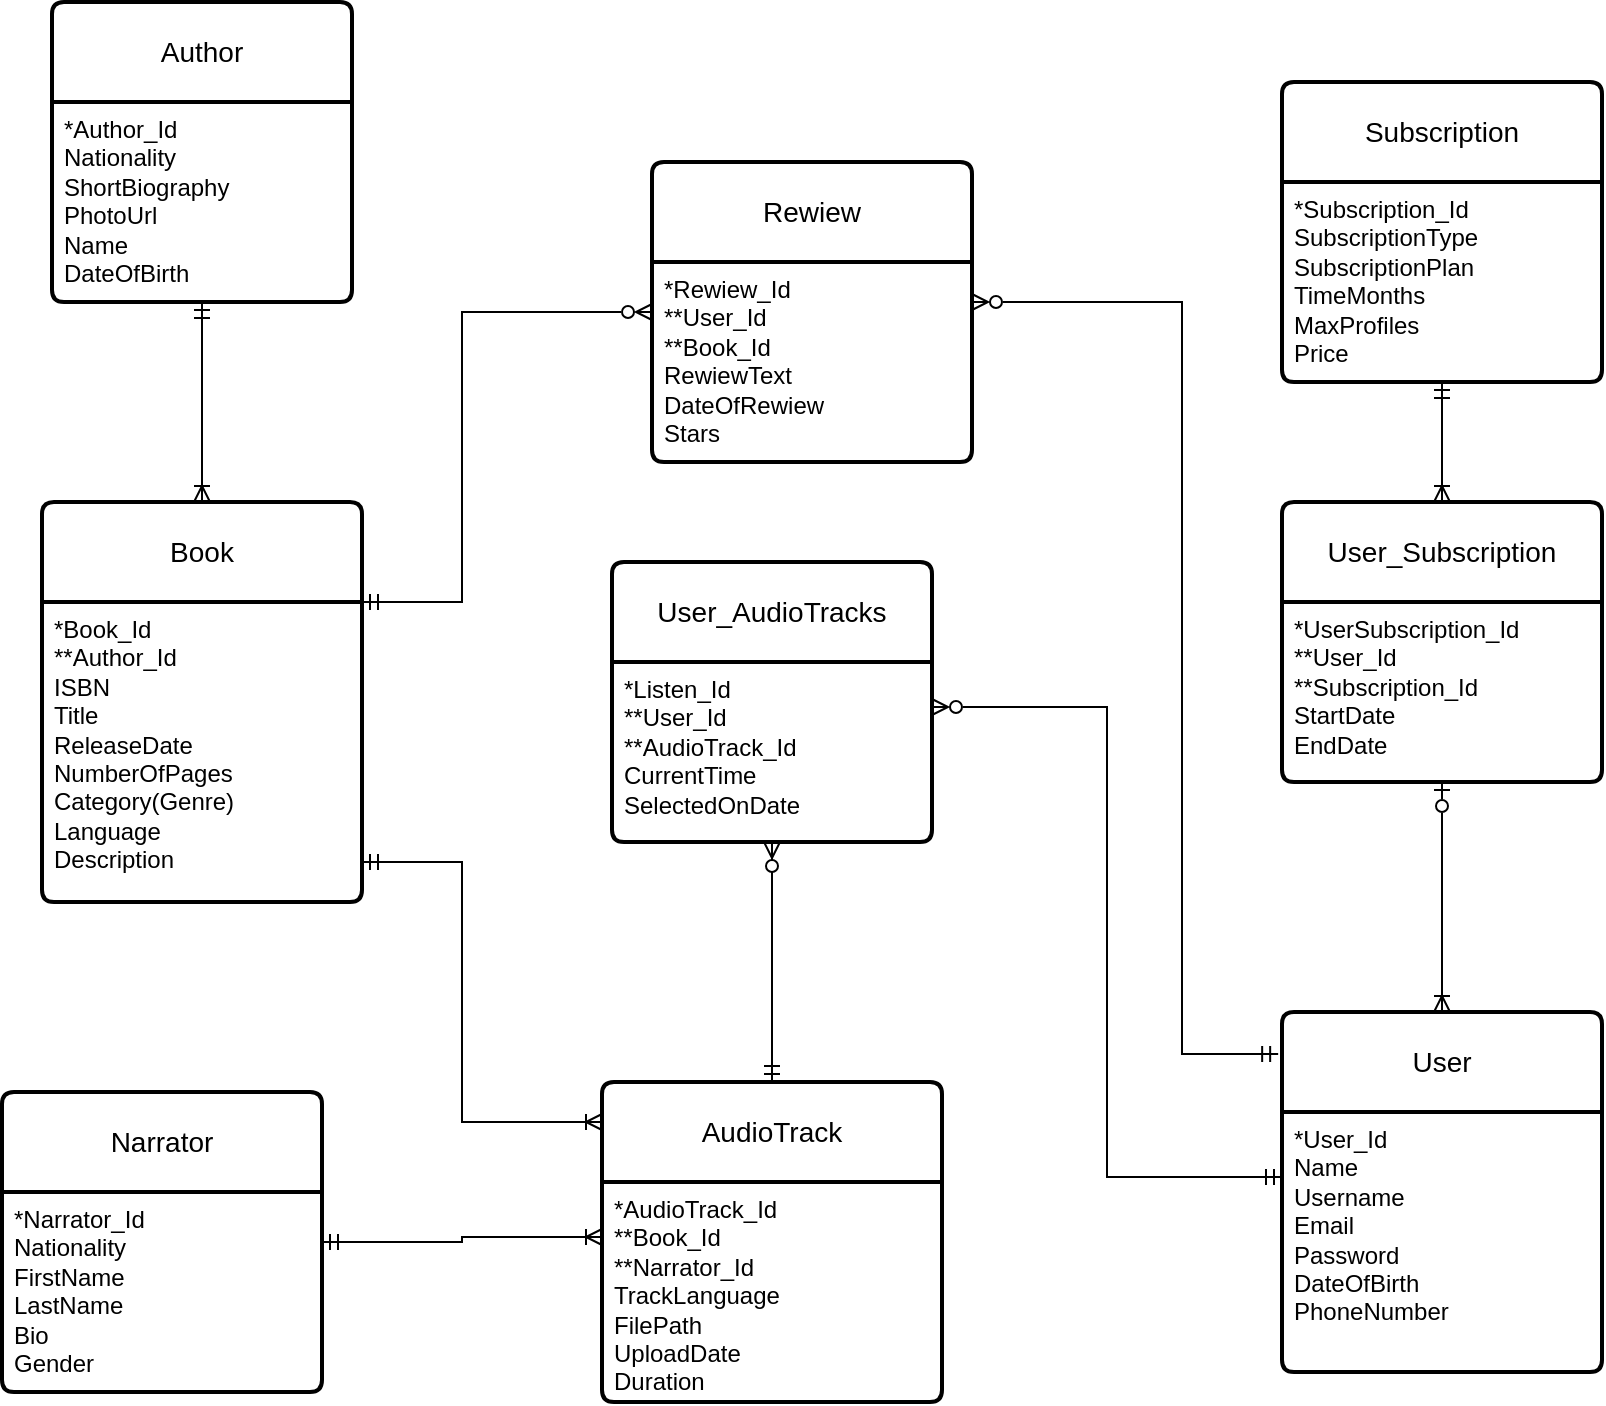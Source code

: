 <mxfile version="22.0.3" type="device">
  <diagram name="Page-1" id="L-MSN_PWyplekeUNY38Z">
    <mxGraphModel dx="1036" dy="606" grid="1" gridSize="10" guides="1" tooltips="1" connect="1" arrows="1" fold="1" page="1" pageScale="1" pageWidth="850" pageHeight="1100" math="0" shadow="0">
      <root>
        <mxCell id="0" />
        <mxCell id="1" parent="0" />
        <mxCell id="9jGU35XozbUQRFJCH212-1" value="Book" style="swimlane;childLayout=stackLayout;horizontal=1;startSize=50;horizontalStack=0;rounded=1;fontSize=14;fontStyle=0;strokeWidth=2;resizeParent=0;resizeLast=1;shadow=0;dashed=0;align=center;arcSize=4;whiteSpace=wrap;html=1;" parent="1" vertex="1">
          <mxGeometry x="40" y="260" width="160" height="200" as="geometry">
            <mxRectangle x="510" y="90" width="80" height="50" as="alternateBounds" />
          </mxGeometry>
        </mxCell>
        <mxCell id="9jGU35XozbUQRFJCH212-2" value="&lt;div&gt;*Book_Id&lt;/div&gt;&lt;div&gt;**Author_Id&lt;br&gt;&lt;/div&gt;&lt;div&gt;ISBN&lt;/div&gt;&lt;div&gt;Title&lt;/div&gt;&lt;div&gt;ReleaseDate&lt;/div&gt;&lt;div&gt;NumberOfPages&lt;/div&gt;&lt;div&gt;Category(Genre)&lt;/div&gt;&lt;div&gt;Language&lt;/div&gt;&lt;div&gt;Description&lt;br&gt;&lt;/div&gt;" style="align=left;strokeColor=none;fillColor=none;spacingLeft=4;fontSize=12;verticalAlign=top;resizable=0;rotatable=0;part=1;html=1;" parent="9jGU35XozbUQRFJCH212-1" vertex="1">
          <mxGeometry y="50" width="160" height="150" as="geometry" />
        </mxCell>
        <mxCell id="9jGU35XozbUQRFJCH212-3" value="Rewiew" style="swimlane;childLayout=stackLayout;horizontal=1;startSize=50;horizontalStack=0;rounded=1;fontSize=14;fontStyle=0;strokeWidth=2;resizeParent=0;resizeLast=1;shadow=0;dashed=0;align=center;arcSize=4;whiteSpace=wrap;html=1;" parent="1" vertex="1">
          <mxGeometry x="345" y="90" width="160" height="150" as="geometry">
            <mxRectangle x="70" y="170" width="90" height="50" as="alternateBounds" />
          </mxGeometry>
        </mxCell>
        <mxCell id="9jGU35XozbUQRFJCH212-4" value="&lt;div&gt;*Rewiew_Id&lt;/div&gt;&lt;div&gt;**User_Id&lt;/div&gt;&lt;div&gt;**Book_Id&lt;/div&gt;&lt;div&gt;RewiewText&lt;/div&gt;&lt;div&gt;DateOfRewiew&lt;/div&gt;&lt;div&gt;Stars&lt;br&gt;&lt;/div&gt;" style="align=left;strokeColor=none;fillColor=none;spacingLeft=4;fontSize=12;verticalAlign=top;resizable=0;rotatable=0;part=1;html=1;" parent="9jGU35XozbUQRFJCH212-3" vertex="1">
          <mxGeometry y="50" width="160" height="100" as="geometry" />
        </mxCell>
        <mxCell id="9jGU35XozbUQRFJCH212-5" value="Author" style="swimlane;childLayout=stackLayout;horizontal=1;startSize=50;horizontalStack=0;rounded=1;fontSize=14;fontStyle=0;strokeWidth=2;resizeParent=0;resizeLast=1;shadow=0;dashed=0;align=center;arcSize=4;whiteSpace=wrap;html=1;" parent="1" vertex="1">
          <mxGeometry x="45" y="10" width="150" height="150" as="geometry">
            <mxRectangle x="60" y="500" width="80" height="50" as="alternateBounds" />
          </mxGeometry>
        </mxCell>
        <mxCell id="9jGU35XozbUQRFJCH212-6" value="*Author_Id&lt;br&gt;Nationality&lt;br&gt;ShortBiography&lt;br&gt;PhotoUrl&lt;br&gt;Name&lt;br&gt;DateOfBirth" style="align=left;strokeColor=none;fillColor=none;spacingLeft=4;fontSize=12;verticalAlign=top;resizable=0;rotatable=0;part=1;html=1;" parent="9jGU35XozbUQRFJCH212-5" vertex="1">
          <mxGeometry y="50" width="150" height="100" as="geometry" />
        </mxCell>
        <mxCell id="9jGU35XozbUQRFJCH212-7" value="Subscription" style="swimlane;childLayout=stackLayout;horizontal=1;startSize=50;horizontalStack=0;rounded=1;fontSize=14;fontStyle=0;strokeWidth=2;resizeParent=0;resizeLast=1;shadow=0;dashed=0;align=center;arcSize=4;whiteSpace=wrap;html=1;" parent="1" vertex="1">
          <mxGeometry x="660" y="50" width="160" height="150" as="geometry">
            <mxRectangle x="70" y="100" width="120" height="50" as="alternateBounds" />
          </mxGeometry>
        </mxCell>
        <mxCell id="9jGU35XozbUQRFJCH212-8" value="*Subscription_Id&lt;br&gt;SubscriptionType&lt;br&gt;SubscriptionPlan&lt;br&gt;TimeMonths&lt;br&gt;MaxProfiles&lt;br&gt;Price" style="align=left;strokeColor=none;fillColor=none;spacingLeft=4;fontSize=12;verticalAlign=top;resizable=0;rotatable=0;part=1;html=1;" parent="9jGU35XozbUQRFJCH212-7" vertex="1">
          <mxGeometry y="50" width="160" height="100" as="geometry" />
        </mxCell>
        <mxCell id="9jGU35XozbUQRFJCH212-9" value="User" style="swimlane;childLayout=stackLayout;horizontal=1;startSize=50;horizontalStack=0;rounded=1;fontSize=14;fontStyle=0;strokeWidth=2;resizeParent=0;resizeLast=1;shadow=0;dashed=0;align=center;arcSize=4;whiteSpace=wrap;html=1;" parent="1" vertex="1">
          <mxGeometry x="660" y="515" width="160" height="180" as="geometry">
            <mxRectangle x="570" y="290" width="70" height="50" as="alternateBounds" />
          </mxGeometry>
        </mxCell>
        <mxCell id="9jGU35XozbUQRFJCH212-10" value="&lt;div&gt;*User_Id&lt;/div&gt;&lt;div&gt;Name&lt;/div&gt;&lt;div&gt;Username&lt;/div&gt;&lt;div&gt;Email&lt;/div&gt;&lt;div&gt;Password&lt;/div&gt;&lt;div&gt;DateOfBirth&lt;/div&gt;&lt;div&gt;PhoneNumber&lt;/div&gt;&lt;div&gt;&lt;br&gt;&lt;/div&gt;" style="align=left;strokeColor=none;fillColor=none;spacingLeft=4;fontSize=12;verticalAlign=top;resizable=0;rotatable=0;part=1;html=1;" parent="9jGU35XozbUQRFJCH212-9" vertex="1">
          <mxGeometry y="50" width="160" height="130" as="geometry" />
        </mxCell>
        <mxCell id="9jGU35XozbUQRFJCH212-11" value="AudioTrack" style="swimlane;childLayout=stackLayout;horizontal=1;startSize=50;horizontalStack=0;rounded=1;fontSize=14;fontStyle=0;strokeWidth=2;resizeParent=0;resizeLast=1;shadow=0;dashed=0;align=center;arcSize=4;whiteSpace=wrap;html=1;" parent="1" vertex="1">
          <mxGeometry x="320" y="550" width="170" height="160" as="geometry" />
        </mxCell>
        <mxCell id="9jGU35XozbUQRFJCH212-12" value="*AudioTrack_Id&lt;br&gt;**Book_Id&lt;br&gt;**Narrator_Id&lt;br&gt;TrackLanguage&lt;br&gt;FilePath&lt;br&gt;UploadDate&lt;br&gt;Duration&lt;br&gt;" style="align=left;strokeColor=none;fillColor=none;spacingLeft=4;fontSize=12;verticalAlign=top;resizable=0;rotatable=0;part=1;html=1;" parent="9jGU35XozbUQRFJCH212-11" vertex="1">
          <mxGeometry y="50" width="170" height="110" as="geometry" />
        </mxCell>
        <mxCell id="9jGU35XozbUQRFJCH212-13" value="Narrator" style="swimlane;childLayout=stackLayout;horizontal=1;startSize=50;horizontalStack=0;rounded=1;fontSize=14;fontStyle=0;strokeWidth=2;resizeParent=0;resizeLast=1;shadow=0;dashed=0;align=center;arcSize=4;whiteSpace=wrap;html=1;" parent="1" vertex="1">
          <mxGeometry x="20" y="555" width="160" height="150" as="geometry">
            <mxRectangle x="70" y="240" width="90" height="50" as="alternateBounds" />
          </mxGeometry>
        </mxCell>
        <mxCell id="9jGU35XozbUQRFJCH212-14" value="*Narrator_Id&lt;br&gt;Nationality&lt;br&gt;FirstName&lt;br&gt;LastName&lt;br&gt;Bio&lt;br&gt;Gender" style="align=left;strokeColor=none;fillColor=none;spacingLeft=4;fontSize=12;verticalAlign=top;resizable=0;rotatable=0;part=1;html=1;" parent="9jGU35XozbUQRFJCH212-13" vertex="1">
          <mxGeometry y="50" width="160" height="100" as="geometry" />
        </mxCell>
        <mxCell id="9jGU35XozbUQRFJCH212-15" value="User_AudioTracks" style="swimlane;childLayout=stackLayout;horizontal=1;startSize=50;horizontalStack=0;rounded=1;fontSize=14;fontStyle=0;strokeWidth=2;resizeParent=0;resizeLast=1;shadow=0;dashed=0;align=center;arcSize=4;whiteSpace=wrap;html=1;" parent="1" vertex="1">
          <mxGeometry x="325" y="290" width="160" height="140" as="geometry">
            <mxRectangle x="190" y="260" width="160" height="50" as="alternateBounds" />
          </mxGeometry>
        </mxCell>
        <mxCell id="9jGU35XozbUQRFJCH212-16" value="*Listen_Id&lt;br&gt;**User_Id&lt;br&gt;**AudioTrack_Id&lt;br&gt;CurrentTime&lt;br&gt;SelectedOnDate" style="align=left;strokeColor=none;fillColor=none;spacingLeft=4;fontSize=12;verticalAlign=top;resizable=0;rotatable=0;part=1;html=1;" parent="9jGU35XozbUQRFJCH212-15" vertex="1">
          <mxGeometry y="50" width="160" height="90" as="geometry" />
        </mxCell>
        <mxCell id="lBz_yohOsqNNULBL6_oU-3" value="" style="fontSize=12;html=1;endArrow=ERoneToMany;startArrow=ERmandOne;rounded=0;exitX=0.5;exitY=1;exitDx=0;exitDy=0;entryX=0.5;entryY=0;entryDx=0;entryDy=0;endFill=0;" parent="1" source="9jGU35XozbUQRFJCH212-6" target="9jGU35XozbUQRFJCH212-1" edge="1">
          <mxGeometry width="100" height="100" relative="1" as="geometry">
            <mxPoint x="65" y="210" as="sourcePoint" />
            <mxPoint x="175" y="210" as="targetPoint" />
          </mxGeometry>
        </mxCell>
        <mxCell id="lBz_yohOsqNNULBL6_oU-5" value="" style="fontSize=12;html=1;endArrow=ERoneToMany;startArrow=ERmandOne;rounded=0;entryX=0;entryY=0.25;entryDx=0;entryDy=0;exitX=1;exitY=0.25;exitDx=0;exitDy=0;endFill=0;edgeStyle=orthogonalEdgeStyle;" parent="1" source="9jGU35XozbUQRFJCH212-14" target="9jGU35XozbUQRFJCH212-12" edge="1">
          <mxGeometry width="100" height="100" relative="1" as="geometry">
            <mxPoint x="210" y="670" as="sourcePoint" />
            <mxPoint x="310" y="570" as="targetPoint" />
          </mxGeometry>
        </mxCell>
        <mxCell id="lBz_yohOsqNNULBL6_oU-6" value="" style="fontSize=12;html=1;endArrow=ERoneToMany;startArrow=ERzeroToOne;rounded=0;exitX=0.5;exitY=1;exitDx=0;exitDy=0;entryX=0.5;entryY=0;entryDx=0;entryDy=0;endFill=0;startFill=0;" parent="1" source="YJipcjPPK3GyBaj9adSH-2" target="9jGU35XozbUQRFJCH212-9" edge="1">
          <mxGeometry width="100" height="100" relative="1" as="geometry">
            <mxPoint x="570" y="320" as="sourcePoint" />
            <mxPoint x="680" y="250" as="targetPoint" />
          </mxGeometry>
        </mxCell>
        <mxCell id="lBz_yohOsqNNULBL6_oU-7" value="" style="edgeStyle=orthogonalEdgeStyle;fontSize=12;html=1;endArrow=ERoneToMany;startArrow=ERmandOne;rounded=0;exitX=1;exitY=1;exitDx=0;exitDy=0;entryX=0;entryY=0.25;entryDx=0;entryDy=0;endFill=0;" parent="1" edge="1">
          <mxGeometry width="100" height="100" relative="1" as="geometry">
            <mxPoint x="200" y="440" as="sourcePoint" />
            <mxPoint x="320" y="570" as="targetPoint" />
            <Array as="points">
              <mxPoint x="250" y="440" />
              <mxPoint x="250" y="570" />
            </Array>
          </mxGeometry>
        </mxCell>
        <mxCell id="lBz_yohOsqNNULBL6_oU-8" value="" style="fontSize=12;html=1;endArrow=ERzeroToMany;startArrow=ERmandOne;rounded=0;exitX=-0.012;exitY=0.117;exitDx=0;exitDy=0;entryX=1;entryY=0.5;entryDx=0;entryDy=0;edgeStyle=elbowEdgeStyle;endFill=0;startFill=0;exitPerimeter=0;" parent="1" source="9jGU35XozbUQRFJCH212-9" edge="1">
          <mxGeometry width="100" height="100" relative="1" as="geometry">
            <mxPoint x="650" y="315" as="sourcePoint" />
            <mxPoint x="505" y="160" as="targetPoint" />
            <Array as="points">
              <mxPoint x="610" y="220" />
            </Array>
          </mxGeometry>
        </mxCell>
        <mxCell id="lBz_yohOsqNNULBL6_oU-9" value="" style="edgeStyle=orthogonalEdgeStyle;fontSize=12;html=1;endArrow=ERzeroToMany;startArrow=ERmandOne;rounded=0;entryX=0;entryY=0.5;entryDx=0;entryDy=0;exitX=1;exitY=0.25;exitDx=0;exitDy=0;endFill=0;" parent="1" source="9jGU35XozbUQRFJCH212-1" target="9jGU35XozbUQRFJCH212-3" edge="1">
          <mxGeometry width="100" height="100" relative="1" as="geometry">
            <mxPoint x="230" y="260" as="sourcePoint" />
            <mxPoint x="250" y="170" as="targetPoint" />
            <Array as="points">
              <mxPoint x="250" y="310" />
              <mxPoint x="250" y="165" />
            </Array>
          </mxGeometry>
        </mxCell>
        <mxCell id="lBz_yohOsqNNULBL6_oU-10" value="" style="edgeStyle=orthogonalEdgeStyle;fontSize=12;html=1;endArrow=ERzeroToMany;startArrow=ERmandOne;rounded=0;entryX=1;entryY=0.25;entryDx=0;entryDy=0;exitX=0;exitY=0.25;exitDx=0;exitDy=0;endFill=0;" parent="1" source="9jGU35XozbUQRFJCH212-10" target="9jGU35XozbUQRFJCH212-16" edge="1">
          <mxGeometry width="100" height="100" relative="1" as="geometry">
            <mxPoint x="570" y="380" as="sourcePoint" />
            <mxPoint x="620" y="440" as="targetPoint" />
          </mxGeometry>
        </mxCell>
        <mxCell id="lBz_yohOsqNNULBL6_oU-11" value="" style="edgeStyle=orthogonalEdgeStyle;fontSize=12;html=1;endArrow=ERzeroToMany;startArrow=ERmandOne;rounded=0;entryX=0.5;entryY=1;entryDx=0;entryDy=0;" parent="1" source="9jGU35XozbUQRFJCH212-11" target="9jGU35XozbUQRFJCH212-16" edge="1">
          <mxGeometry width="100" height="100" relative="1" as="geometry">
            <mxPoint x="330" y="540" as="sourcePoint" />
            <mxPoint x="430" y="440" as="targetPoint" />
          </mxGeometry>
        </mxCell>
        <mxCell id="YJipcjPPK3GyBaj9adSH-1" value="User_Subscription" style="swimlane;childLayout=stackLayout;horizontal=1;startSize=50;horizontalStack=0;rounded=1;fontSize=14;fontStyle=0;strokeWidth=2;resizeParent=0;resizeLast=1;shadow=0;dashed=0;align=center;arcSize=4;whiteSpace=wrap;html=1;" parent="1" vertex="1">
          <mxGeometry x="660" y="260" width="160" height="140" as="geometry">
            <mxRectangle x="190" y="260" width="160" height="50" as="alternateBounds" />
          </mxGeometry>
        </mxCell>
        <mxCell id="YJipcjPPK3GyBaj9adSH-2" value="*UserSubscription_Id&lt;br&gt;**User_Id&lt;br&gt;**Subscription_Id&lt;br&gt;StartDate&lt;br&gt;EndDate" style="align=left;strokeColor=none;fillColor=none;spacingLeft=4;fontSize=12;verticalAlign=top;resizable=0;rotatable=0;part=1;html=1;" parent="YJipcjPPK3GyBaj9adSH-1" vertex="1">
          <mxGeometry y="50" width="160" height="90" as="geometry" />
        </mxCell>
        <mxCell id="YJipcjPPK3GyBaj9adSH-3" value="" style="edgeStyle=orthogonalEdgeStyle;fontSize=12;html=1;endArrow=ERmandOne;startArrow=ERoneToMany;rounded=0;entryX=0.5;entryY=1;entryDx=0;entryDy=0;exitX=0.5;exitY=0;exitDx=0;exitDy=0;startFill=0;endFill=0;" parent="1" source="YJipcjPPK3GyBaj9adSH-1" target="9jGU35XozbUQRFJCH212-8" edge="1">
          <mxGeometry width="100" height="100" relative="1" as="geometry">
            <mxPoint x="690" y="310" as="sourcePoint" />
            <mxPoint x="790" y="210" as="targetPoint" />
          </mxGeometry>
        </mxCell>
      </root>
    </mxGraphModel>
  </diagram>
</mxfile>
